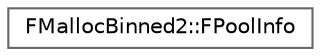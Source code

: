 digraph "Graphical Class Hierarchy"
{
 // INTERACTIVE_SVG=YES
 // LATEX_PDF_SIZE
  bgcolor="transparent";
  edge [fontname=Helvetica,fontsize=10,labelfontname=Helvetica,labelfontsize=10];
  node [fontname=Helvetica,fontsize=10,shape=box,height=0.2,width=0.4];
  rankdir="LR";
  Node0 [id="Node000000",label="FMallocBinned2::FPoolInfo",height=0.2,width=0.4,color="grey40", fillcolor="white", style="filled",URL="$d0/d1c/structFMallocBinned2_1_1FPoolInfo.html",tooltip=" "];
}
